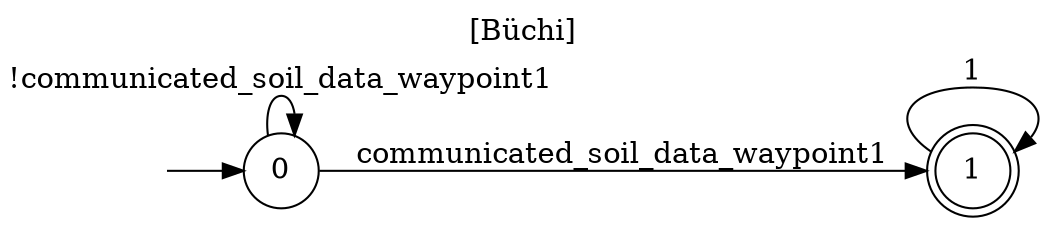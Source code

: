 digraph "" {
  rankdir=LR
  label="[Büchi]"
  labelloc="t"
  node [shape="circle"]
  I [label="", style=invis, width=0]
  I -> 0
  0 [label="0"]
  0 -> 0 [label="!communicated_soil_data_waypoint1"]
  0 -> 1 [label="communicated_soil_data_waypoint1"]
  1 [label="1", peripheries=2]
  1 -> 1 [label="1"]
}
